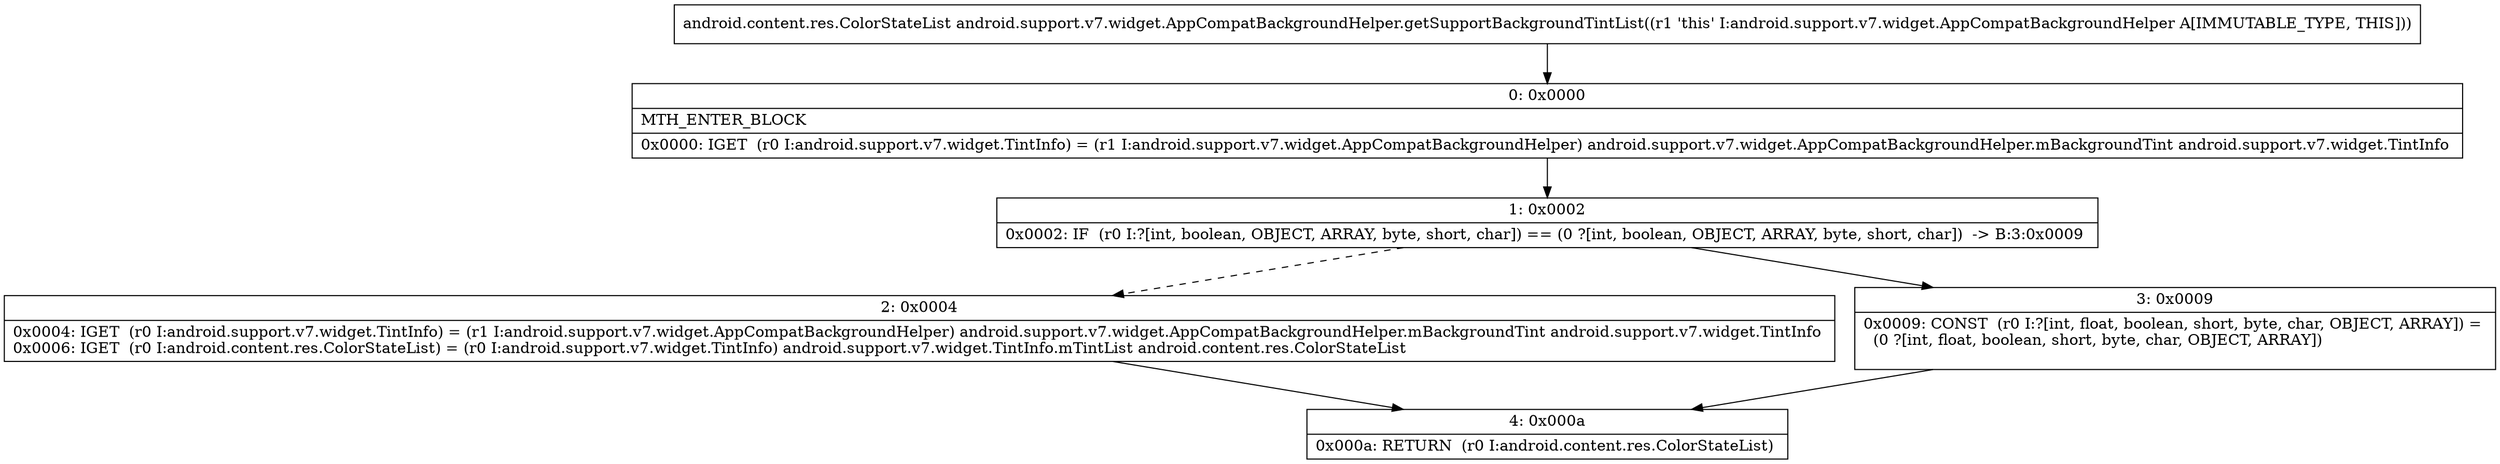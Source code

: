 digraph "CFG forandroid.support.v7.widget.AppCompatBackgroundHelper.getSupportBackgroundTintList()Landroid\/content\/res\/ColorStateList;" {
Node_0 [shape=record,label="{0\:\ 0x0000|MTH_ENTER_BLOCK\l|0x0000: IGET  (r0 I:android.support.v7.widget.TintInfo) = (r1 I:android.support.v7.widget.AppCompatBackgroundHelper) android.support.v7.widget.AppCompatBackgroundHelper.mBackgroundTint android.support.v7.widget.TintInfo \l}"];
Node_1 [shape=record,label="{1\:\ 0x0002|0x0002: IF  (r0 I:?[int, boolean, OBJECT, ARRAY, byte, short, char]) == (0 ?[int, boolean, OBJECT, ARRAY, byte, short, char])  \-\> B:3:0x0009 \l}"];
Node_2 [shape=record,label="{2\:\ 0x0004|0x0004: IGET  (r0 I:android.support.v7.widget.TintInfo) = (r1 I:android.support.v7.widget.AppCompatBackgroundHelper) android.support.v7.widget.AppCompatBackgroundHelper.mBackgroundTint android.support.v7.widget.TintInfo \l0x0006: IGET  (r0 I:android.content.res.ColorStateList) = (r0 I:android.support.v7.widget.TintInfo) android.support.v7.widget.TintInfo.mTintList android.content.res.ColorStateList \l}"];
Node_3 [shape=record,label="{3\:\ 0x0009|0x0009: CONST  (r0 I:?[int, float, boolean, short, byte, char, OBJECT, ARRAY]) = \l  (0 ?[int, float, boolean, short, byte, char, OBJECT, ARRAY])\l \l}"];
Node_4 [shape=record,label="{4\:\ 0x000a|0x000a: RETURN  (r0 I:android.content.res.ColorStateList) \l}"];
MethodNode[shape=record,label="{android.content.res.ColorStateList android.support.v7.widget.AppCompatBackgroundHelper.getSupportBackgroundTintList((r1 'this' I:android.support.v7.widget.AppCompatBackgroundHelper A[IMMUTABLE_TYPE, THIS])) }"];
MethodNode -> Node_0;
Node_0 -> Node_1;
Node_1 -> Node_2[style=dashed];
Node_1 -> Node_3;
Node_2 -> Node_4;
Node_3 -> Node_4;
}

